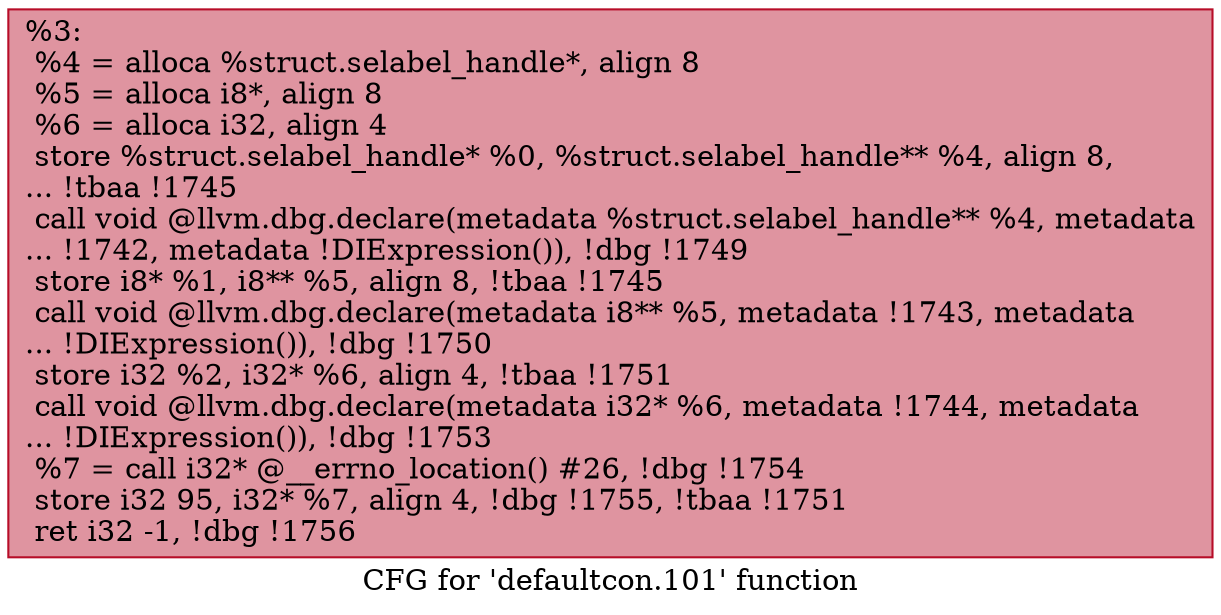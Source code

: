 digraph "CFG for 'defaultcon.101' function" {
	label="CFG for 'defaultcon.101' function";

	Node0x1727930 [shape=record,color="#b70d28ff", style=filled, fillcolor="#b70d2870",label="{%3:\l  %4 = alloca %struct.selabel_handle*, align 8\l  %5 = alloca i8*, align 8\l  %6 = alloca i32, align 4\l  store %struct.selabel_handle* %0, %struct.selabel_handle** %4, align 8,\l... !tbaa !1745\l  call void @llvm.dbg.declare(metadata %struct.selabel_handle** %4, metadata\l... !1742, metadata !DIExpression()), !dbg !1749\l  store i8* %1, i8** %5, align 8, !tbaa !1745\l  call void @llvm.dbg.declare(metadata i8** %5, metadata !1743, metadata\l... !DIExpression()), !dbg !1750\l  store i32 %2, i32* %6, align 4, !tbaa !1751\l  call void @llvm.dbg.declare(metadata i32* %6, metadata !1744, metadata\l... !DIExpression()), !dbg !1753\l  %7 = call i32* @__errno_location() #26, !dbg !1754\l  store i32 95, i32* %7, align 4, !dbg !1755, !tbaa !1751\l  ret i32 -1, !dbg !1756\l}"];
}
